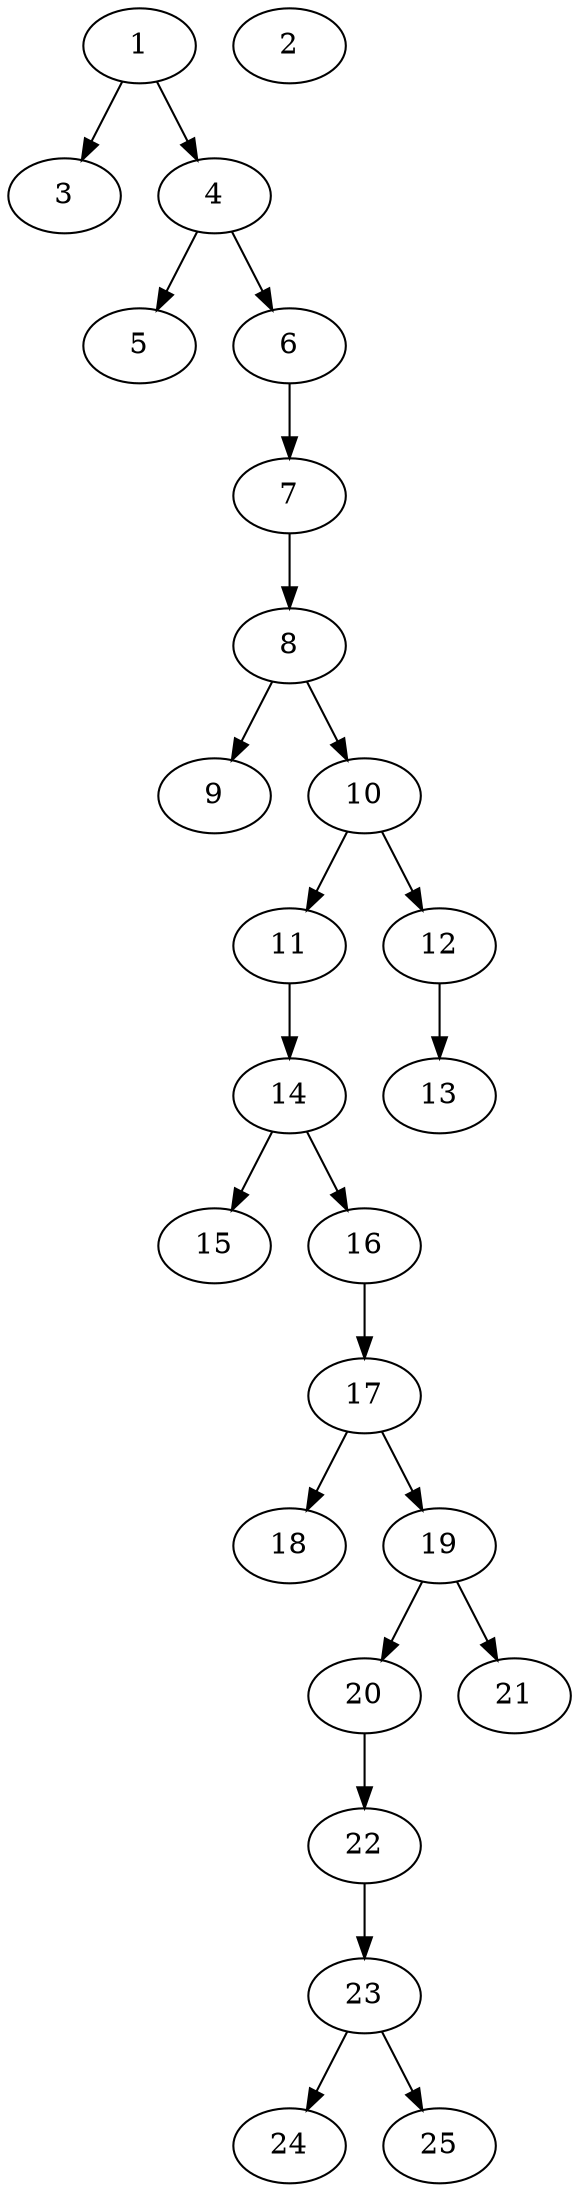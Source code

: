 // DAG automatically generated by daggen at Thu Oct  3 14:00:39 2019
// ./daggen --dot -n 25 --ccr 0.4 --fat 0.3 --regular 0.7 --density 0.5 --mindata 5242880 --maxdata 52428800 
digraph G {
  1 [size="128389120", alpha="0.08", expect_size="51355648"] 
  1 -> 3 [size ="51355648"]
  1 -> 4 [size ="51355648"]
  2 [size="39298560", alpha="0.02", expect_size="15719424"] 
  3 [size="42938880", alpha="0.00", expect_size="17175552"] 
  4 [size="121999360", alpha="0.10", expect_size="48799744"] 
  4 -> 5 [size ="48799744"]
  4 -> 6 [size ="48799744"]
  5 [size="34421760", alpha="0.09", expect_size="13768704"] 
  6 [size="127331840", alpha="0.06", expect_size="50932736"] 
  6 -> 7 [size ="50932736"]
  7 [size="120020480", alpha="0.15", expect_size="48008192"] 
  7 -> 8 [size ="48008192"]
  8 [size="99512320", alpha="0.15", expect_size="39804928"] 
  8 -> 9 [size ="39804928"]
  8 -> 10 [size ="39804928"]
  9 [size="68349440", alpha="0.13", expect_size="27339776"] 
  10 [size="56115200", alpha="0.00", expect_size="22446080"] 
  10 -> 11 [size ="22446080"]
  10 -> 12 [size ="22446080"]
  11 [size="13729280", alpha="0.04", expect_size="5491712"] 
  11 -> 14 [size ="5491712"]
  12 [size="63170560", alpha="0.16", expect_size="25268224"] 
  12 -> 13 [size ="25268224"]
  13 [size="75609600", alpha="0.10", expect_size="30243840"] 
  14 [size="78077440", alpha="0.12", expect_size="31230976"] 
  14 -> 15 [size ="31230976"]
  14 -> 16 [size ="31230976"]
  15 [size="21875200", alpha="0.02", expect_size="8750080"] 
  16 [size="76464640", alpha="0.02", expect_size="30585856"] 
  16 -> 17 [size ="30585856"]
  17 [size="110289920", alpha="0.12", expect_size="44115968"] 
  17 -> 18 [size ="44115968"]
  17 -> 19 [size ="44115968"]
  18 [size="82769920", alpha="0.18", expect_size="33107968"] 
  19 [size="52712960", alpha="0.12", expect_size="21085184"] 
  19 -> 20 [size ="21085184"]
  19 -> 21 [size ="21085184"]
  20 [size="130741760", alpha="0.08", expect_size="52296704"] 
  20 -> 22 [size ="52296704"]
  21 [size="14297600", alpha="0.03", expect_size="5719040"] 
  22 [size="35000320", alpha="0.03", expect_size="14000128"] 
  22 -> 23 [size ="14000128"]
  23 [size="13568000", alpha="0.08", expect_size="5427200"] 
  23 -> 24 [size ="5427200"]
  23 -> 25 [size ="5427200"]
  24 [size="72345600", alpha="0.11", expect_size="28938240"] 
  25 [size="22410240", alpha="0.18", expect_size="8964096"] 
}
